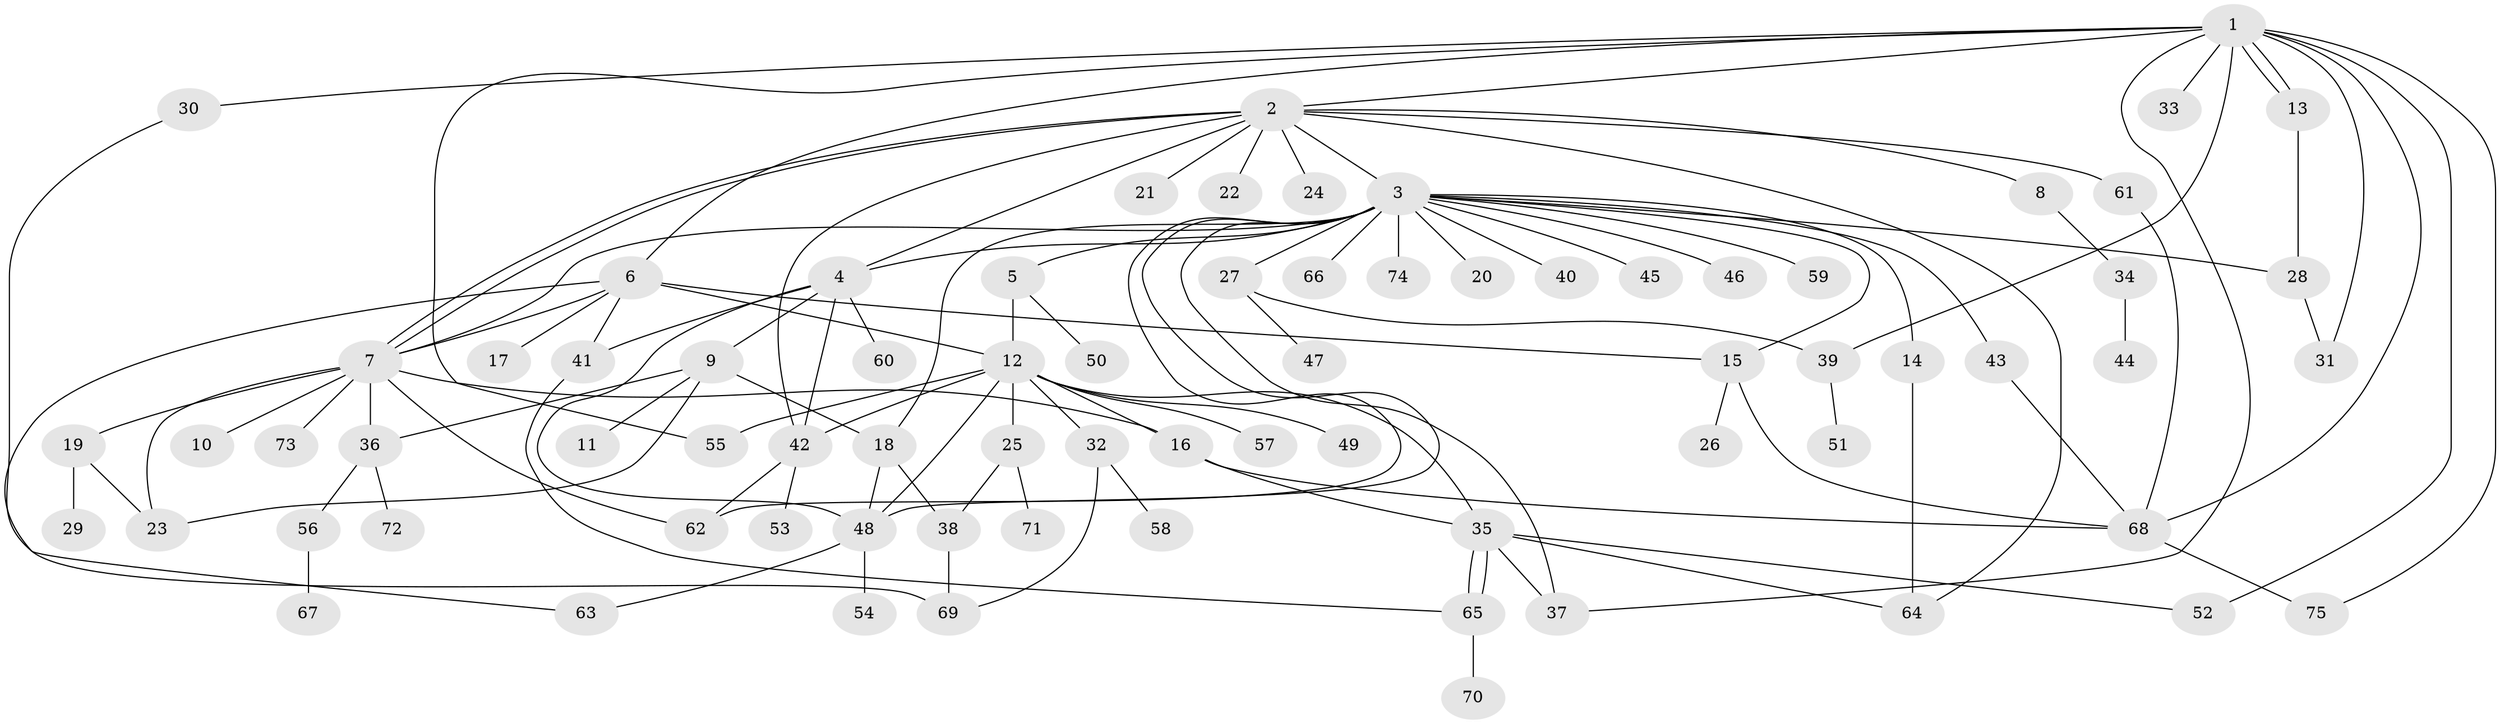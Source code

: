 // coarse degree distribution, {4: 0.10526315789473684, 2: 0.15789473684210525, 7: 0.05263157894736842, 8: 0.05263157894736842, 18: 0.02631578947368421, 1: 0.3157894736842105, 3: 0.15789473684210525, 6: 0.02631578947368421, 9: 0.05263157894736842, 5: 0.05263157894736842}
// Generated by graph-tools (version 1.1) at 2025/36/03/04/25 23:36:55]
// undirected, 75 vertices, 115 edges
graph export_dot {
  node [color=gray90,style=filled];
  1;
  2;
  3;
  4;
  5;
  6;
  7;
  8;
  9;
  10;
  11;
  12;
  13;
  14;
  15;
  16;
  17;
  18;
  19;
  20;
  21;
  22;
  23;
  24;
  25;
  26;
  27;
  28;
  29;
  30;
  31;
  32;
  33;
  34;
  35;
  36;
  37;
  38;
  39;
  40;
  41;
  42;
  43;
  44;
  45;
  46;
  47;
  48;
  49;
  50;
  51;
  52;
  53;
  54;
  55;
  56;
  57;
  58;
  59;
  60;
  61;
  62;
  63;
  64;
  65;
  66;
  67;
  68;
  69;
  70;
  71;
  72;
  73;
  74;
  75;
  1 -- 2;
  1 -- 6;
  1 -- 13;
  1 -- 13;
  1 -- 30;
  1 -- 31;
  1 -- 33;
  1 -- 37;
  1 -- 39;
  1 -- 52;
  1 -- 55;
  1 -- 68;
  1 -- 75;
  2 -- 3;
  2 -- 4;
  2 -- 7;
  2 -- 7;
  2 -- 8;
  2 -- 21;
  2 -- 22;
  2 -- 24;
  2 -- 42;
  2 -- 61;
  2 -- 64;
  3 -- 4;
  3 -- 5;
  3 -- 7;
  3 -- 14;
  3 -- 15;
  3 -- 18;
  3 -- 20;
  3 -- 27;
  3 -- 28;
  3 -- 37;
  3 -- 40;
  3 -- 43;
  3 -- 45;
  3 -- 46;
  3 -- 48;
  3 -- 59;
  3 -- 62;
  3 -- 66;
  3 -- 74;
  4 -- 9;
  4 -- 41;
  4 -- 42;
  4 -- 48;
  4 -- 60;
  5 -- 12;
  5 -- 50;
  6 -- 7;
  6 -- 12;
  6 -- 15;
  6 -- 17;
  6 -- 41;
  6 -- 63;
  7 -- 10;
  7 -- 16;
  7 -- 19;
  7 -- 23;
  7 -- 36;
  7 -- 62;
  7 -- 73;
  8 -- 34;
  9 -- 11;
  9 -- 18;
  9 -- 23;
  9 -- 36;
  12 -- 16;
  12 -- 25;
  12 -- 32;
  12 -- 35;
  12 -- 42;
  12 -- 48;
  12 -- 49;
  12 -- 55;
  12 -- 57;
  13 -- 28;
  14 -- 64;
  15 -- 26;
  15 -- 68;
  16 -- 35;
  16 -- 68;
  18 -- 38;
  18 -- 48;
  19 -- 23;
  19 -- 29;
  25 -- 38;
  25 -- 71;
  27 -- 39;
  27 -- 47;
  28 -- 31;
  30 -- 69;
  32 -- 58;
  32 -- 69;
  34 -- 44;
  35 -- 37;
  35 -- 52;
  35 -- 64;
  35 -- 65;
  35 -- 65;
  36 -- 56;
  36 -- 72;
  38 -- 69;
  39 -- 51;
  41 -- 65;
  42 -- 53;
  42 -- 62;
  43 -- 68;
  48 -- 54;
  48 -- 63;
  56 -- 67;
  61 -- 68;
  65 -- 70;
  68 -- 75;
}
